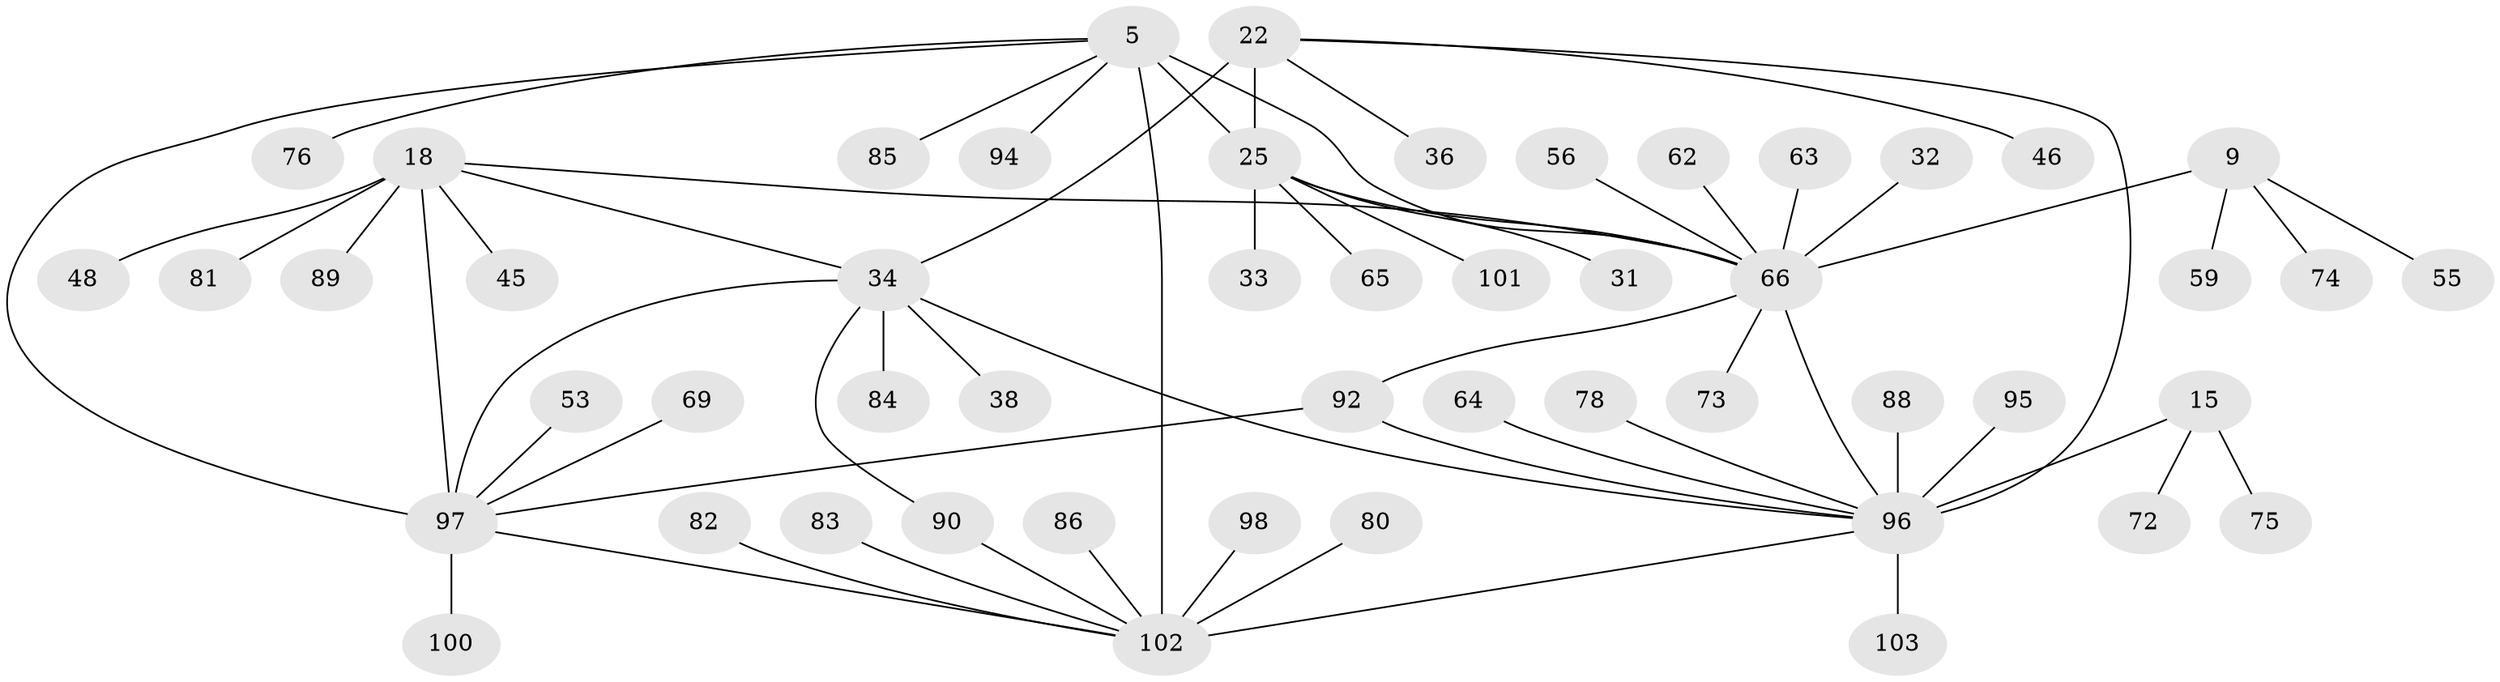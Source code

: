 // original degree distribution, {8: 0.02912621359223301, 6: 0.038834951456310676, 12: 0.009708737864077669, 9: 0.019417475728155338, 7: 0.08737864077669903, 4: 0.009708737864077669, 13: 0.019417475728155338, 5: 0.019417475728155338, 11: 0.009708737864077669, 2: 0.11650485436893204, 3: 0.08737864077669903, 1: 0.5533980582524272}
// Generated by graph-tools (version 1.1) at 2025/55/03/09/25 04:55:14]
// undirected, 51 vertices, 61 edges
graph export_dot {
graph [start="1"]
  node [color=gray90,style=filled];
  5 [super="+2"];
  9 [super="+8"];
  15 [super="+11"];
  18 [super="+17"];
  22 [super="+21"];
  25 [super="+24+23"];
  31;
  32;
  33;
  34 [super="+20+30"];
  36;
  38;
  45;
  46;
  48;
  53 [super="+47"];
  55;
  56;
  59;
  62;
  63;
  64 [super="+29+42"];
  65;
  66 [super="+7+57"];
  69;
  72;
  73;
  74;
  75;
  76;
  78;
  80;
  81 [super="+35+79"];
  82 [super="+43"];
  83 [super="+70+71"];
  84;
  85;
  86;
  88 [super="+27+50"];
  89;
  90;
  92 [super="+68"];
  94;
  95;
  96 [super="+12+39+14+40+91+51"];
  97 [super="+26"];
  98;
  100;
  101;
  102 [super="+4+58+3+41+52+60+61+77"];
  103 [super="+99"];
  5 -- 25;
  5 -- 76;
  5 -- 85;
  5 -- 94;
  5 -- 102 [weight=6];
  5 -- 66 [weight=3];
  5 -- 97 [weight=2];
  9 -- 55;
  9 -- 59;
  9 -- 74;
  9 -- 66 [weight=6];
  15 -- 72;
  15 -- 75;
  15 -- 96 [weight=6];
  18 -- 48;
  18 -- 89;
  18 -- 45;
  18 -- 81;
  18 -- 34 [weight=2];
  18 -- 66;
  18 -- 97 [weight=4];
  22 -- 25 [weight=6];
  22 -- 34 [weight=3];
  22 -- 36;
  22 -- 46;
  22 -- 96;
  25 -- 31;
  25 -- 101;
  25 -- 65;
  25 -- 66 [weight=2];
  25 -- 33;
  32 -- 66;
  34 -- 38;
  34 -- 84;
  34 -- 90;
  34 -- 96;
  34 -- 97 [weight=2];
  53 -- 97;
  56 -- 66;
  62 -- 66;
  63 -- 66;
  64 -- 96;
  66 -- 73;
  66 -- 96 [weight=2];
  66 -- 92;
  69 -- 97;
  78 -- 96;
  80 -- 102;
  82 -- 102;
  83 -- 102;
  86 -- 102;
  88 -- 96;
  90 -- 102;
  92 -- 96 [weight=2];
  92 -- 97;
  95 -- 96;
  96 -- 103;
  96 -- 102;
  97 -- 100;
  97 -- 102;
  98 -- 102;
}
